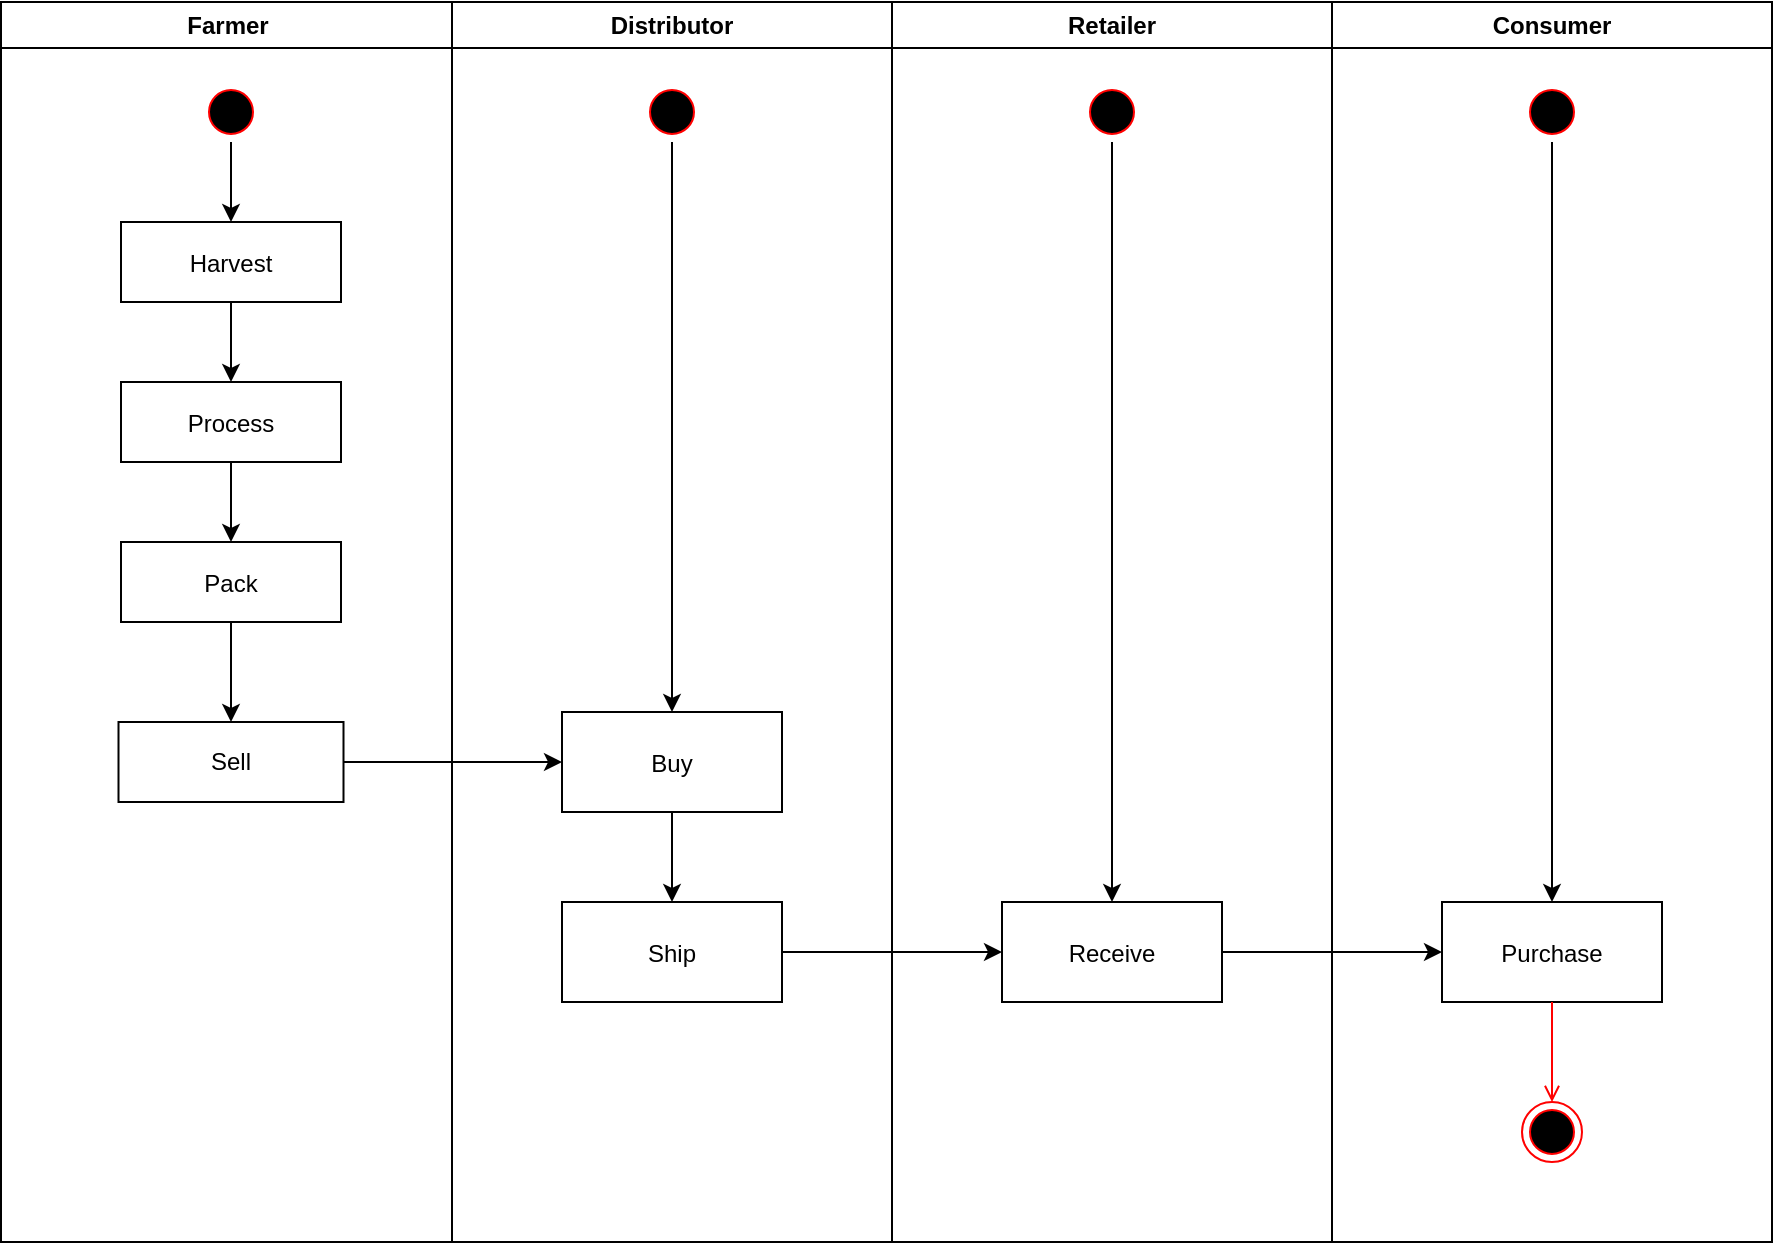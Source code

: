 <mxfile version="14.8.1" type="github">
  <diagram name="Page-1" id="e7e014a7-5840-1c2e-5031-d8a46d1fe8dd">
    <mxGraphModel dx="1517" dy="791" grid="1" gridSize="10" guides="1" tooltips="1" connect="1" arrows="1" fold="1" page="1" pageScale="1" pageWidth="1169" pageHeight="826" background="none" math="0" shadow="0">
      <root>
        <mxCell id="0" />
        <mxCell id="1" parent="0" />
        <mxCell id="2" value="Farmer" style="swimlane;whiteSpace=wrap" parent="1" vertex="1">
          <mxGeometry x="164.5" y="120" width="225.5" height="620" as="geometry" />
        </mxCell>
        <mxCell id="2xEB3IxOcom_yE4K_lx5-48" value="" style="edgeStyle=orthogonalEdgeStyle;rounded=0;orthogonalLoop=1;jettySize=auto;html=1;strokeColor=#000000;" parent="2" source="5" target="7" edge="1">
          <mxGeometry relative="1" as="geometry" />
        </mxCell>
        <mxCell id="5" value="" style="ellipse;shape=startState;fillColor=#000000;strokeColor=#ff0000;" parent="2" vertex="1">
          <mxGeometry x="100" y="40" width="30" height="30" as="geometry" />
        </mxCell>
        <mxCell id="2xEB3IxOcom_yE4K_lx5-47" style="edgeStyle=orthogonalEdgeStyle;rounded=0;orthogonalLoop=1;jettySize=auto;html=1;strokeColor=#000000;" parent="2" source="7" target="8" edge="1">
          <mxGeometry relative="1" as="geometry" />
        </mxCell>
        <mxCell id="7" value="Harvest" style="" parent="2" vertex="1">
          <mxGeometry x="60" y="110" width="110" height="40" as="geometry" />
        </mxCell>
        <mxCell id="2xEB3IxOcom_yE4K_lx5-45" style="edgeStyle=orthogonalEdgeStyle;rounded=0;orthogonalLoop=1;jettySize=auto;html=1;exitX=0.5;exitY=1;exitDx=0;exitDy=0;strokeColor=#000000;" parent="2" source="8" target="10" edge="1">
          <mxGeometry relative="1" as="geometry" />
        </mxCell>
        <mxCell id="8" value="Process" style="" parent="2" vertex="1">
          <mxGeometry x="60" y="190" width="110" height="40" as="geometry" />
        </mxCell>
        <mxCell id="2xEB3IxOcom_yE4K_lx5-58" style="edgeStyle=orthogonalEdgeStyle;rounded=0;orthogonalLoop=1;jettySize=auto;html=1;entryX=0.5;entryY=0;entryDx=0;entryDy=0;strokeColor=#000000;" parent="2" source="10" target="2xEB3IxOcom_yE4K_lx5-41" edge="1">
          <mxGeometry relative="1" as="geometry" />
        </mxCell>
        <mxCell id="10" value="Pack" style="" parent="2" vertex="1">
          <mxGeometry x="60" y="270" width="110" height="40" as="geometry" />
        </mxCell>
        <mxCell id="2xEB3IxOcom_yE4K_lx5-41" value="&lt;div&gt;Sell&lt;/div&gt;" style="whiteSpace=wrap;html=1;" parent="2" vertex="1">
          <mxGeometry x="58.75" y="360" width="112.5" height="40" as="geometry" />
        </mxCell>
        <mxCell id="3" value="Distributor" style="swimlane;whiteSpace=wrap" parent="1" vertex="1">
          <mxGeometry x="390" y="120" width="220" height="620" as="geometry" />
        </mxCell>
        <mxCell id="2xEB3IxOcom_yE4K_lx5-50" style="edgeStyle=orthogonalEdgeStyle;rounded=0;orthogonalLoop=1;jettySize=auto;html=1;entryX=0.5;entryY=0;entryDx=0;entryDy=0;strokeColor=#000000;" parent="3" source="13" target="18" edge="1">
          <mxGeometry relative="1" as="geometry" />
        </mxCell>
        <mxCell id="13" value="" style="ellipse;shape=startState;fillColor=#000000;strokeColor=#ff0000;" parent="3" vertex="1">
          <mxGeometry x="95" y="40" width="30" height="30" as="geometry" />
        </mxCell>
        <mxCell id="2xEB3IxOcom_yE4K_lx5-59" style="edgeStyle=orthogonalEdgeStyle;rounded=0;orthogonalLoop=1;jettySize=auto;html=1;entryX=0.5;entryY=0;entryDx=0;entryDy=0;strokeColor=#000000;" parent="3" source="18" target="2xEB3IxOcom_yE4K_lx5-56" edge="1">
          <mxGeometry relative="1" as="geometry" />
        </mxCell>
        <mxCell id="18" value="Buy" style="" parent="3" vertex="1">
          <mxGeometry x="55" y="355" width="110" height="50" as="geometry" />
        </mxCell>
        <mxCell id="2xEB3IxOcom_yE4K_lx5-56" value="Ship" style="" parent="3" vertex="1">
          <mxGeometry x="55" y="450" width="110" height="50" as="geometry" />
        </mxCell>
        <mxCell id="4" value="Retailer" style="swimlane;whiteSpace=wrap" parent="1" vertex="1">
          <mxGeometry x="610" y="120" width="220" height="620" as="geometry" />
        </mxCell>
        <mxCell id="33" value="Receive" style="" parent="4" vertex="1">
          <mxGeometry x="55" y="450" width="110" height="50" as="geometry" />
        </mxCell>
        <mxCell id="2xEB3IxOcom_yE4K_lx5-65" style="edgeStyle=orthogonalEdgeStyle;rounded=0;orthogonalLoop=1;jettySize=auto;html=1;entryX=0.5;entryY=0;entryDx=0;entryDy=0;strokeColor=#000000;" parent="4" source="2xEB3IxOcom_yE4K_lx5-62" target="33" edge="1">
          <mxGeometry relative="1" as="geometry" />
        </mxCell>
        <mxCell id="2xEB3IxOcom_yE4K_lx5-62" value="" style="ellipse;shape=startState;fillColor=#000000;strokeColor=#ff0000;" parent="4" vertex="1">
          <mxGeometry x="95" y="40" width="30" height="30" as="geometry" />
        </mxCell>
        <mxCell id="2xEB3IxOcom_yE4K_lx5-51" style="edgeStyle=orthogonalEdgeStyle;rounded=0;orthogonalLoop=1;jettySize=auto;html=1;entryX=0;entryY=0.5;entryDx=0;entryDy=0;strokeColor=#000000;" parent="1" source="2xEB3IxOcom_yE4K_lx5-41" target="18" edge="1">
          <mxGeometry relative="1" as="geometry" />
        </mxCell>
        <mxCell id="2xEB3IxOcom_yE4K_lx5-52" value="Consumer" style="swimlane;whiteSpace=wrap" parent="1" vertex="1">
          <mxGeometry x="830" y="120" width="220" height="620" as="geometry" />
        </mxCell>
        <mxCell id="2xEB3IxOcom_yE4K_lx5-53" value="Purchase" style="" parent="2xEB3IxOcom_yE4K_lx5-52" vertex="1">
          <mxGeometry x="55" y="450" width="110" height="50" as="geometry" />
        </mxCell>
        <mxCell id="2xEB3IxOcom_yE4K_lx5-54" value="" style="ellipse;shape=endState;fillColor=#000000;strokeColor=#ff0000" parent="2xEB3IxOcom_yE4K_lx5-52" vertex="1">
          <mxGeometry x="95" y="550" width="30" height="30" as="geometry" />
        </mxCell>
        <mxCell id="2xEB3IxOcom_yE4K_lx5-55" value="" style="endArrow=open;strokeColor=#FF0000;endFill=1;rounded=0" parent="2xEB3IxOcom_yE4K_lx5-52" source="2xEB3IxOcom_yE4K_lx5-53" target="2xEB3IxOcom_yE4K_lx5-54" edge="1">
          <mxGeometry relative="1" as="geometry" />
        </mxCell>
        <mxCell id="2xEB3IxOcom_yE4K_lx5-64" style="edgeStyle=orthogonalEdgeStyle;rounded=0;orthogonalLoop=1;jettySize=auto;html=1;entryX=0.5;entryY=0;entryDx=0;entryDy=0;strokeColor=#000000;" parent="2xEB3IxOcom_yE4K_lx5-52" source="2xEB3IxOcom_yE4K_lx5-63" target="2xEB3IxOcom_yE4K_lx5-53" edge="1">
          <mxGeometry relative="1" as="geometry" />
        </mxCell>
        <mxCell id="2xEB3IxOcom_yE4K_lx5-63" value="" style="ellipse;shape=startState;fillColor=#000000;strokeColor=#ff0000;" parent="2xEB3IxOcom_yE4K_lx5-52" vertex="1">
          <mxGeometry x="95" y="40" width="30" height="30" as="geometry" />
        </mxCell>
        <mxCell id="2xEB3IxOcom_yE4K_lx5-60" style="edgeStyle=orthogonalEdgeStyle;rounded=0;orthogonalLoop=1;jettySize=auto;html=1;entryX=0;entryY=0.5;entryDx=0;entryDy=0;strokeColor=#000000;" parent="1" source="2xEB3IxOcom_yE4K_lx5-56" target="33" edge="1">
          <mxGeometry relative="1" as="geometry" />
        </mxCell>
        <mxCell id="2xEB3IxOcom_yE4K_lx5-61" style="edgeStyle=orthogonalEdgeStyle;rounded=0;orthogonalLoop=1;jettySize=auto;html=1;entryX=0;entryY=0.5;entryDx=0;entryDy=0;strokeColor=#000000;" parent="1" source="33" target="2xEB3IxOcom_yE4K_lx5-53" edge="1">
          <mxGeometry relative="1" as="geometry" />
        </mxCell>
      </root>
    </mxGraphModel>
  </diagram>
</mxfile>
